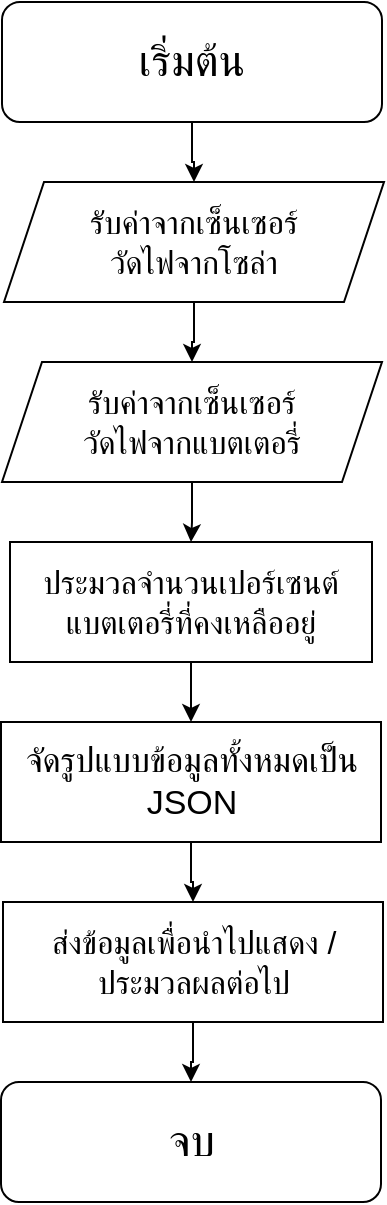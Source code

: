 <mxfile version="27.2.0">
  <diagram name="bms-report" id="VcCDupA3R6P2P1Xk5wyI">
    <mxGraphModel dx="895" dy="669" grid="1" gridSize="10" guides="1" tooltips="1" connect="1" arrows="1" fold="1" page="1" pageScale="1" pageWidth="827" pageHeight="1169" math="0" shadow="0">
      <root>
        <mxCell id="0" />
        <mxCell id="1" parent="0" />
        <mxCell id="XawHbJdWqw1FW1elMNOo-6" value="" style="edgeStyle=orthogonalEdgeStyle;rounded=0;orthogonalLoop=1;jettySize=auto;html=1;" edge="1" parent="1" source="XawHbJdWqw1FW1elMNOo-2" target="XawHbJdWqw1FW1elMNOo-5">
          <mxGeometry relative="1" as="geometry" />
        </mxCell>
        <mxCell id="XawHbJdWqw1FW1elMNOo-2" value="เริ่มต้น" style="rounded=1;whiteSpace=wrap;html=1;fontSize=22;" vertex="1" parent="1">
          <mxGeometry x="319" y="30" width="190" height="60" as="geometry" />
        </mxCell>
        <mxCell id="XawHbJdWqw1FW1elMNOo-8" value="" style="edgeStyle=orthogonalEdgeStyle;rounded=0;orthogonalLoop=1;jettySize=auto;html=1;" edge="1" parent="1" source="XawHbJdWqw1FW1elMNOo-5" target="XawHbJdWqw1FW1elMNOo-7">
          <mxGeometry relative="1" as="geometry" />
        </mxCell>
        <mxCell id="XawHbJdWqw1FW1elMNOo-5" value="&lt;div&gt;รับค่าจากเซ็นเซอร์&lt;/div&gt;&lt;div&gt;วัดไฟจากโซล่า&lt;/div&gt;" style="shape=parallelogram;perimeter=parallelogramPerimeter;whiteSpace=wrap;html=1;fixedSize=1;fontSize=16;" vertex="1" parent="1">
          <mxGeometry x="320" y="120" width="190" height="60" as="geometry" />
        </mxCell>
        <mxCell id="XawHbJdWqw1FW1elMNOo-10" value="" style="edgeStyle=orthogonalEdgeStyle;rounded=0;orthogonalLoop=1;jettySize=auto;html=1;" edge="1" parent="1" source="XawHbJdWqw1FW1elMNOo-7" target="XawHbJdWqw1FW1elMNOo-9">
          <mxGeometry relative="1" as="geometry" />
        </mxCell>
        <mxCell id="XawHbJdWqw1FW1elMNOo-7" value="&lt;div&gt;รับค่าจากเซ็นเซอร์&lt;/div&gt;&lt;div&gt;วัดไฟจากแบตเตอรี่&lt;/div&gt;" style="shape=parallelogram;perimeter=parallelogramPerimeter;whiteSpace=wrap;html=1;fixedSize=1;fontSize=16;" vertex="1" parent="1">
          <mxGeometry x="319" y="210" width="190" height="60" as="geometry" />
        </mxCell>
        <mxCell id="XawHbJdWqw1FW1elMNOo-12" value="" style="edgeStyle=orthogonalEdgeStyle;rounded=0;orthogonalLoop=1;jettySize=auto;html=1;" edge="1" parent="1" source="XawHbJdWqw1FW1elMNOo-9" target="XawHbJdWqw1FW1elMNOo-11">
          <mxGeometry relative="1" as="geometry" />
        </mxCell>
        <mxCell id="XawHbJdWqw1FW1elMNOo-9" value="&lt;div&gt;ประมวลจำนวนเปอร์เซนต์แบตเตอรี่ที่คงเหลืออยู่&lt;/div&gt;" style="rounded=0;whiteSpace=wrap;html=1;fontSize=16;" vertex="1" parent="1">
          <mxGeometry x="323" y="300" width="181" height="60" as="geometry" />
        </mxCell>
        <mxCell id="XawHbJdWqw1FW1elMNOo-14" value="" style="edgeStyle=orthogonalEdgeStyle;rounded=0;orthogonalLoop=1;jettySize=auto;html=1;" edge="1" parent="1" source="XawHbJdWqw1FW1elMNOo-11" target="XawHbJdWqw1FW1elMNOo-13">
          <mxGeometry relative="1" as="geometry" />
        </mxCell>
        <mxCell id="XawHbJdWqw1FW1elMNOo-11" value="&lt;font style=&quot;font-size: 17px;&quot;&gt;จัดรูปแบบข้อมูลทั้งหมดเป็น JSON&lt;/font&gt;" style="whiteSpace=wrap;html=1;fontSize=16;rounded=0;" vertex="1" parent="1">
          <mxGeometry x="318.5" y="390" width="190" height="60" as="geometry" />
        </mxCell>
        <mxCell id="XawHbJdWqw1FW1elMNOo-16" value="" style="edgeStyle=orthogonalEdgeStyle;rounded=0;orthogonalLoop=1;jettySize=auto;html=1;" edge="1" parent="1" source="XawHbJdWqw1FW1elMNOo-13" target="XawHbJdWqw1FW1elMNOo-15">
          <mxGeometry relative="1" as="geometry" />
        </mxCell>
        <mxCell id="XawHbJdWqw1FW1elMNOo-13" value="ส่งข้อมูลเพื่อนำไปแสดง / ประมวลผลต่อไป" style="whiteSpace=wrap;html=1;fontSize=16;rounded=0;" vertex="1" parent="1">
          <mxGeometry x="319.5" y="480" width="190" height="60" as="geometry" />
        </mxCell>
        <mxCell id="XawHbJdWqw1FW1elMNOo-15" value="จบ" style="rounded=1;whiteSpace=wrap;html=1;fontSize=22;" vertex="1" parent="1">
          <mxGeometry x="318.5" y="570" width="190" height="60" as="geometry" />
        </mxCell>
      </root>
    </mxGraphModel>
  </diagram>
</mxfile>
